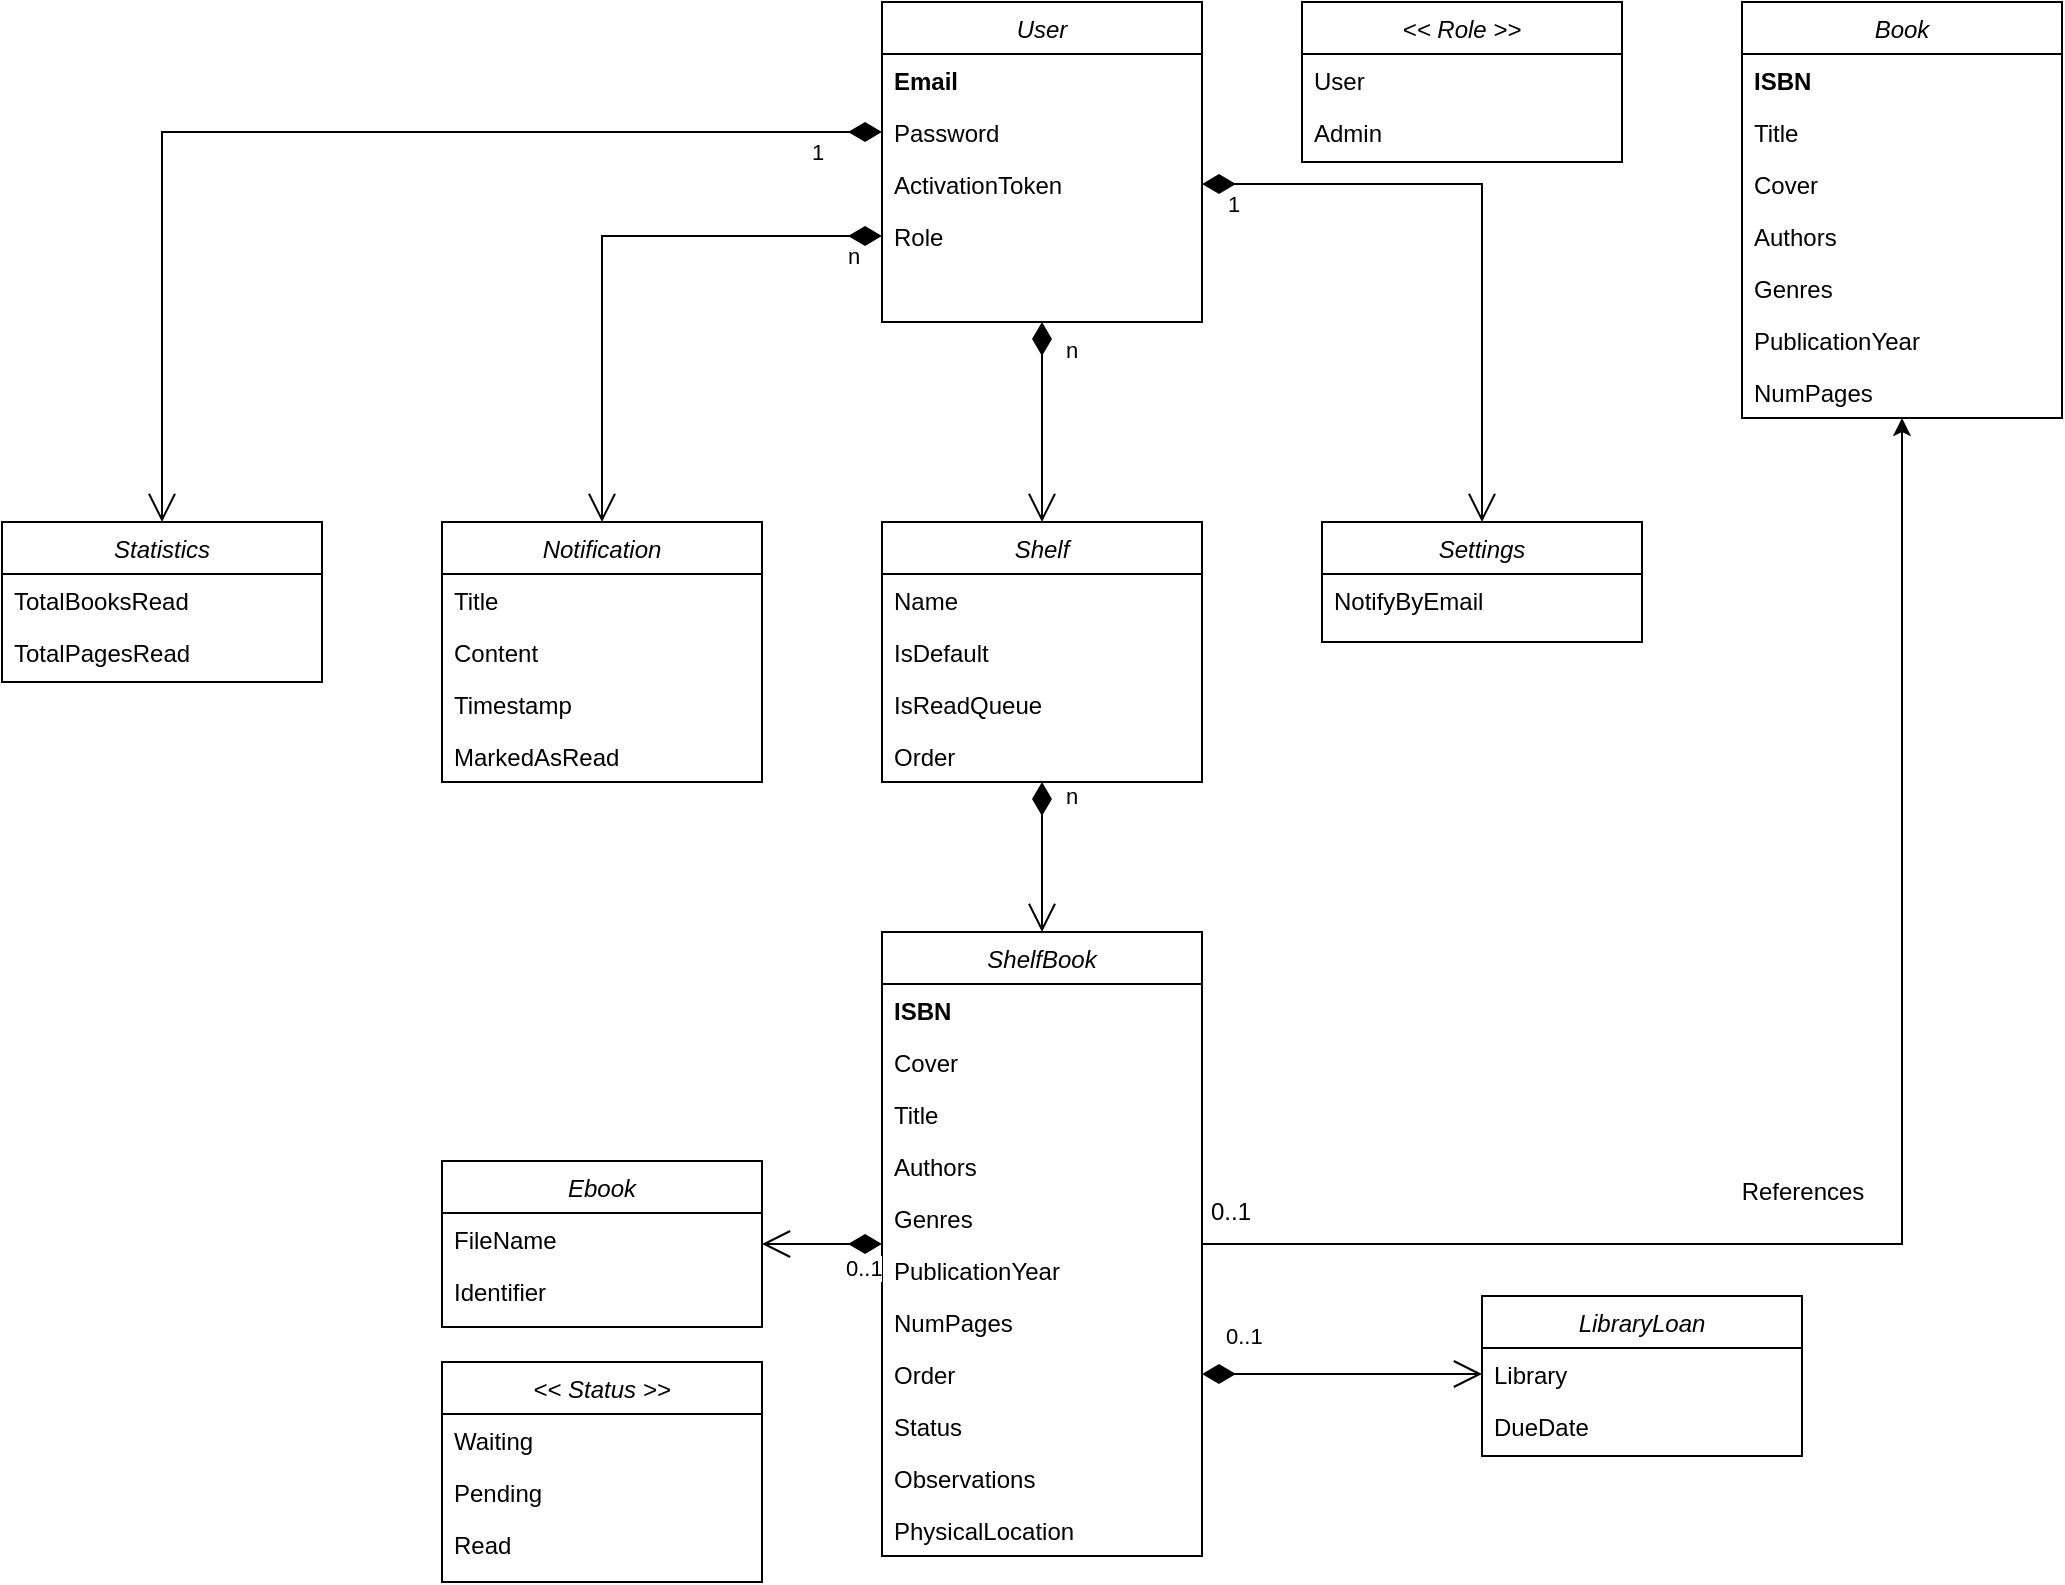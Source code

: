 <mxfile version="26.1.1">
  <diagram id="C5RBs43oDa-KdzZeNtuy" name="Page-1">
    <mxGraphModel dx="1925" dy="988" grid="1" gridSize="10" guides="1" tooltips="1" connect="1" arrows="1" fold="1" page="1" pageScale="1" pageWidth="827" pageHeight="1169" math="0" shadow="0">
      <root>
        <mxCell id="WIyWlLk6GJQsqaUBKTNV-0" />
        <mxCell id="WIyWlLk6GJQsqaUBKTNV-1" parent="WIyWlLk6GJQsqaUBKTNV-0" />
        <mxCell id="zkfFHV4jXpPFQw0GAbJ--0" value="User" style="swimlane;fontStyle=2;align=center;verticalAlign=top;childLayout=stackLayout;horizontal=1;startSize=26;horizontalStack=0;resizeParent=1;resizeLast=0;collapsible=1;marginBottom=0;rounded=0;shadow=0;strokeWidth=1;" parent="WIyWlLk6GJQsqaUBKTNV-1" vertex="1">
          <mxGeometry x="220" y="120" width="160" height="160" as="geometry">
            <mxRectangle x="230" y="140" width="160" height="26" as="alternateBounds" />
          </mxGeometry>
        </mxCell>
        <mxCell id="zkfFHV4jXpPFQw0GAbJ--2" value="Email&#xa;" style="text;align=left;verticalAlign=top;spacingLeft=4;spacingRight=4;overflow=hidden;rotatable=0;points=[[0,0.5],[1,0.5]];portConstraint=eastwest;rounded=0;shadow=0;html=0;fontStyle=1" parent="zkfFHV4jXpPFQw0GAbJ--0" vertex="1">
          <mxGeometry y="26" width="160" height="26" as="geometry" />
        </mxCell>
        <mxCell id="158k99-mn_NRFARhIfpG-0" value="Password" style="text;align=left;verticalAlign=top;spacingLeft=4;spacingRight=4;overflow=hidden;rotatable=0;points=[[0,0.5],[1,0.5]];portConstraint=eastwest;rounded=0;shadow=0;html=0;" vertex="1" parent="zkfFHV4jXpPFQw0GAbJ--0">
          <mxGeometry y="52" width="160" height="26" as="geometry" />
        </mxCell>
        <mxCell id="158k99-mn_NRFARhIfpG-1" value="ActivationToken" style="text;align=left;verticalAlign=top;spacingLeft=4;spacingRight=4;overflow=hidden;rotatable=0;points=[[0,0.5],[1,0.5]];portConstraint=eastwest;rounded=0;shadow=0;html=0;" vertex="1" parent="zkfFHV4jXpPFQw0GAbJ--0">
          <mxGeometry y="78" width="160" height="26" as="geometry" />
        </mxCell>
        <mxCell id="158k99-mn_NRFARhIfpG-2" value="Role" style="text;align=left;verticalAlign=top;spacingLeft=4;spacingRight=4;overflow=hidden;rotatable=0;points=[[0,0.5],[1,0.5]];portConstraint=eastwest;rounded=0;shadow=0;html=0;" vertex="1" parent="zkfFHV4jXpPFQw0GAbJ--0">
          <mxGeometry y="104" width="160" height="26" as="geometry" />
        </mxCell>
        <mxCell id="158k99-mn_NRFARhIfpG-14" style="edgeStyle=orthogonalEdgeStyle;rounded=0;orthogonalLoop=1;jettySize=auto;html=1;exitX=1;exitY=0.5;exitDx=0;exitDy=0;entryX=0.5;entryY=1;entryDx=0;entryDy=0;" edge="1" parent="WIyWlLk6GJQsqaUBKTNV-1" source="ZjupRXWUcynCpgV508zc-5" target="ZjupRXWUcynCpgV508zc-8">
          <mxGeometry relative="1" as="geometry" />
        </mxCell>
        <mxCell id="ZjupRXWUcynCpgV508zc-5" value="ShelfBook" style="swimlane;fontStyle=2;align=center;verticalAlign=top;childLayout=stackLayout;horizontal=1;startSize=26;horizontalStack=0;resizeParent=1;resizeLast=0;collapsible=1;marginBottom=0;rounded=0;shadow=0;strokeWidth=1;" parent="WIyWlLk6GJQsqaUBKTNV-1" vertex="1">
          <mxGeometry x="220" y="585" width="160" height="312" as="geometry">
            <mxRectangle x="230" y="140" width="160" height="26" as="alternateBounds" />
          </mxGeometry>
        </mxCell>
        <mxCell id="158k99-mn_NRFARhIfpG-43" value="ISBN" style="text;align=left;verticalAlign=top;spacingLeft=4;spacingRight=4;overflow=hidden;rotatable=0;points=[[0,0.5],[1,0.5]];portConstraint=eastwest;fontStyle=1" vertex="1" parent="ZjupRXWUcynCpgV508zc-5">
          <mxGeometry y="26" width="160" height="26" as="geometry" />
        </mxCell>
        <mxCell id="158k99-mn_NRFARhIfpG-45" value="Cover" style="text;align=left;verticalAlign=top;spacingLeft=4;spacingRight=4;overflow=hidden;rotatable=0;points=[[0,0.5],[1,0.5]];portConstraint=eastwest;" vertex="1" parent="ZjupRXWUcynCpgV508zc-5">
          <mxGeometry y="52" width="160" height="26" as="geometry" />
        </mxCell>
        <mxCell id="158k99-mn_NRFARhIfpG-44" value="Title" style="text;align=left;verticalAlign=top;spacingLeft=4;spacingRight=4;overflow=hidden;rotatable=0;points=[[0,0.5],[1,0.5]];portConstraint=eastwest;" vertex="1" parent="ZjupRXWUcynCpgV508zc-5">
          <mxGeometry y="78" width="160" height="26" as="geometry" />
        </mxCell>
        <mxCell id="158k99-mn_NRFARhIfpG-46" value="Authors" style="text;align=left;verticalAlign=top;spacingLeft=4;spacingRight=4;overflow=hidden;rotatable=0;points=[[0,0.5],[1,0.5]];portConstraint=eastwest;" vertex="1" parent="ZjupRXWUcynCpgV508zc-5">
          <mxGeometry y="104" width="160" height="26" as="geometry" />
        </mxCell>
        <mxCell id="158k99-mn_NRFARhIfpG-47" value="Genres" style="text;align=left;verticalAlign=top;spacingLeft=4;spacingRight=4;overflow=hidden;rotatable=0;points=[[0,0.5],[1,0.5]];portConstraint=eastwest;" vertex="1" parent="ZjupRXWUcynCpgV508zc-5">
          <mxGeometry y="130" width="160" height="26" as="geometry" />
        </mxCell>
        <mxCell id="158k99-mn_NRFARhIfpG-48" value="PublicationYear" style="text;align=left;verticalAlign=top;spacingLeft=4;spacingRight=4;overflow=hidden;rotatable=0;points=[[0,0.5],[1,0.5]];portConstraint=eastwest;" vertex="1" parent="ZjupRXWUcynCpgV508zc-5">
          <mxGeometry y="156" width="160" height="26" as="geometry" />
        </mxCell>
        <mxCell id="158k99-mn_NRFARhIfpG-49" value="NumPages" style="text;align=left;verticalAlign=top;spacingLeft=4;spacingRight=4;overflow=hidden;rotatable=0;points=[[0,0.5],[1,0.5]];portConstraint=eastwest;" vertex="1" parent="ZjupRXWUcynCpgV508zc-5">
          <mxGeometry y="182" width="160" height="26" as="geometry" />
        </mxCell>
        <mxCell id="158k99-mn_NRFARhIfpG-70" value="Order" style="text;align=left;verticalAlign=top;spacingLeft=4;spacingRight=4;overflow=hidden;rotatable=0;points=[[0,0.5],[1,0.5]];portConstraint=eastwest;" vertex="1" parent="ZjupRXWUcynCpgV508zc-5">
          <mxGeometry y="208" width="160" height="26" as="geometry" />
        </mxCell>
        <mxCell id="158k99-mn_NRFARhIfpG-60" value="Status" style="text;align=left;verticalAlign=top;spacingLeft=4;spacingRight=4;overflow=hidden;rotatable=0;points=[[0,0.5],[1,0.5]];portConstraint=eastwest;" vertex="1" parent="ZjupRXWUcynCpgV508zc-5">
          <mxGeometry y="234" width="160" height="26" as="geometry" />
        </mxCell>
        <mxCell id="158k99-mn_NRFARhIfpG-59" value="Observations" style="text;align=left;verticalAlign=top;spacingLeft=4;spacingRight=4;overflow=hidden;rotatable=0;points=[[0,0.5],[1,0.5]];portConstraint=eastwest;" vertex="1" parent="ZjupRXWUcynCpgV508zc-5">
          <mxGeometry y="260" width="160" height="26" as="geometry" />
        </mxCell>
        <mxCell id="158k99-mn_NRFARhIfpG-55" value="PhysicalLocation" style="text;align=left;verticalAlign=top;spacingLeft=4;spacingRight=4;overflow=hidden;rotatable=0;points=[[0,0.5],[1,0.5]];portConstraint=eastwest;" vertex="1" parent="ZjupRXWUcynCpgV508zc-5">
          <mxGeometry y="286" width="160" height="26" as="geometry" />
        </mxCell>
        <mxCell id="ZjupRXWUcynCpgV508zc-8" value="Book" style="swimlane;fontStyle=2;align=center;verticalAlign=top;childLayout=stackLayout;horizontal=1;startSize=26;horizontalStack=0;resizeParent=1;resizeLast=0;collapsible=1;marginBottom=0;rounded=0;shadow=0;strokeWidth=1;" parent="WIyWlLk6GJQsqaUBKTNV-1" vertex="1">
          <mxGeometry x="650" y="120" width="160" height="208" as="geometry">
            <mxRectangle x="230" y="140" width="160" height="26" as="alternateBounds" />
          </mxGeometry>
        </mxCell>
        <mxCell id="ZjupRXWUcynCpgV508zc-9" value="ISBN" style="text;align=left;verticalAlign=top;spacingLeft=4;spacingRight=4;overflow=hidden;rotatable=0;points=[[0,0.5],[1,0.5]];portConstraint=eastwest;fontStyle=1" parent="ZjupRXWUcynCpgV508zc-8" vertex="1">
          <mxGeometry y="26" width="160" height="26" as="geometry" />
        </mxCell>
        <mxCell id="158k99-mn_NRFARhIfpG-29" value="Title" style="text;align=left;verticalAlign=top;spacingLeft=4;spacingRight=4;overflow=hidden;rotatable=0;points=[[0,0.5],[1,0.5]];portConstraint=eastwest;" vertex="1" parent="ZjupRXWUcynCpgV508zc-8">
          <mxGeometry y="52" width="160" height="26" as="geometry" />
        </mxCell>
        <mxCell id="158k99-mn_NRFARhIfpG-30" value="Cover" style="text;align=left;verticalAlign=top;spacingLeft=4;spacingRight=4;overflow=hidden;rotatable=0;points=[[0,0.5],[1,0.5]];portConstraint=eastwest;" vertex="1" parent="ZjupRXWUcynCpgV508zc-8">
          <mxGeometry y="78" width="160" height="26" as="geometry" />
        </mxCell>
        <mxCell id="158k99-mn_NRFARhIfpG-31" value="Authors" style="text;align=left;verticalAlign=top;spacingLeft=4;spacingRight=4;overflow=hidden;rotatable=0;points=[[0,0.5],[1,0.5]];portConstraint=eastwest;" vertex="1" parent="ZjupRXWUcynCpgV508zc-8">
          <mxGeometry y="104" width="160" height="26" as="geometry" />
        </mxCell>
        <mxCell id="158k99-mn_NRFARhIfpG-32" value="Genres" style="text;align=left;verticalAlign=top;spacingLeft=4;spacingRight=4;overflow=hidden;rotatable=0;points=[[0,0.5],[1,0.5]];portConstraint=eastwest;" vertex="1" parent="ZjupRXWUcynCpgV508zc-8">
          <mxGeometry y="130" width="160" height="26" as="geometry" />
        </mxCell>
        <mxCell id="158k99-mn_NRFARhIfpG-33" value="PublicationYear" style="text;align=left;verticalAlign=top;spacingLeft=4;spacingRight=4;overflow=hidden;rotatable=0;points=[[0,0.5],[1,0.5]];portConstraint=eastwest;" vertex="1" parent="ZjupRXWUcynCpgV508zc-8">
          <mxGeometry y="156" width="160" height="26" as="geometry" />
        </mxCell>
        <mxCell id="158k99-mn_NRFARhIfpG-36" value="NumPages" style="text;align=left;verticalAlign=top;spacingLeft=4;spacingRight=4;overflow=hidden;rotatable=0;points=[[0,0.5],[1,0.5]];portConstraint=eastwest;" vertex="1" parent="ZjupRXWUcynCpgV508zc-8">
          <mxGeometry y="182" width="160" height="26" as="geometry" />
        </mxCell>
        <mxCell id="ZjupRXWUcynCpgV508zc-1" value="Shelf" style="swimlane;fontStyle=2;align=center;verticalAlign=top;childLayout=stackLayout;horizontal=1;startSize=26;horizontalStack=0;resizeParent=1;resizeLast=0;collapsible=1;marginBottom=0;rounded=0;shadow=0;strokeWidth=1;" parent="WIyWlLk6GJQsqaUBKTNV-1" vertex="1">
          <mxGeometry x="220" y="380" width="160" height="130" as="geometry">
            <mxRectangle x="230" y="140" width="160" height="26" as="alternateBounds" />
          </mxGeometry>
        </mxCell>
        <mxCell id="ZjupRXWUcynCpgV508zc-2" value="Name" style="text;align=left;verticalAlign=top;spacingLeft=4;spacingRight=4;overflow=hidden;rotatable=0;points=[[0,0.5],[1,0.5]];portConstraint=eastwest;" parent="ZjupRXWUcynCpgV508zc-1" vertex="1">
          <mxGeometry y="26" width="160" height="26" as="geometry" />
        </mxCell>
        <mxCell id="158k99-mn_NRFARhIfpG-39" value="IsDefault" style="text;align=left;verticalAlign=top;spacingLeft=4;spacingRight=4;overflow=hidden;rotatable=0;points=[[0,0.5],[1,0.5]];portConstraint=eastwest;" vertex="1" parent="ZjupRXWUcynCpgV508zc-1">
          <mxGeometry y="52" width="160" height="26" as="geometry" />
        </mxCell>
        <mxCell id="158k99-mn_NRFARhIfpG-80" value="IsReadQueue" style="text;align=left;verticalAlign=top;spacingLeft=4;spacingRight=4;overflow=hidden;rotatable=0;points=[[0,0.5],[1,0.5]];portConstraint=eastwest;" vertex="1" parent="ZjupRXWUcynCpgV508zc-1">
          <mxGeometry y="78" width="160" height="26" as="geometry" />
        </mxCell>
        <mxCell id="158k99-mn_NRFARhIfpG-41" value="Order" style="text;align=left;verticalAlign=top;spacingLeft=4;spacingRight=4;overflow=hidden;rotatable=0;points=[[0,0.5],[1,0.5]];portConstraint=eastwest;" vertex="1" parent="ZjupRXWUcynCpgV508zc-1">
          <mxGeometry y="104" width="160" height="26" as="geometry" />
        </mxCell>
        <mxCell id="158k99-mn_NRFARhIfpG-10" value="n" style="endArrow=open;html=1;endSize=12;startArrow=diamondThin;startSize=14;startFill=1;edgeStyle=orthogonalEdgeStyle;align=left;verticalAlign=bottom;rounded=0;exitX=0.5;exitY=1;exitDx=0;exitDy=0;entryX=0.5;entryY=0;entryDx=0;entryDy=0;" edge="1" parent="WIyWlLk6GJQsqaUBKTNV-1" source="zkfFHV4jXpPFQw0GAbJ--0" target="ZjupRXWUcynCpgV508zc-1">
          <mxGeometry x="-0.538" y="10" relative="1" as="geometry">
            <mxPoint x="330" y="630" as="sourcePoint" />
            <mxPoint x="490" y="630" as="targetPoint" />
            <mxPoint as="offset" />
          </mxGeometry>
        </mxCell>
        <mxCell id="158k99-mn_NRFARhIfpG-11" value="n" style="endArrow=open;html=1;endSize=12;startArrow=diamondThin;startSize=14;startFill=1;edgeStyle=orthogonalEdgeStyle;align=left;verticalAlign=bottom;rounded=0;exitX=0.5;exitY=1;exitDx=0;exitDy=0;entryX=0.5;entryY=0;entryDx=0;entryDy=0;" edge="1" parent="WIyWlLk6GJQsqaUBKTNV-1" source="ZjupRXWUcynCpgV508zc-1" target="ZjupRXWUcynCpgV508zc-5">
          <mxGeometry x="-0.579" y="10" relative="1" as="geometry">
            <mxPoint x="310" y="290" as="sourcePoint" />
            <mxPoint x="310" y="390" as="targetPoint" />
            <mxPoint as="offset" />
          </mxGeometry>
        </mxCell>
        <mxCell id="158k99-mn_NRFARhIfpG-12" value="Ebook" style="swimlane;fontStyle=2;align=center;verticalAlign=top;childLayout=stackLayout;horizontal=1;startSize=26;horizontalStack=0;resizeParent=1;resizeLast=0;collapsible=1;marginBottom=0;rounded=0;shadow=0;strokeWidth=1;" vertex="1" parent="WIyWlLk6GJQsqaUBKTNV-1">
          <mxGeometry y="699.5" width="160" height="83" as="geometry">
            <mxRectangle x="230" y="140" width="160" height="26" as="alternateBounds" />
          </mxGeometry>
        </mxCell>
        <mxCell id="158k99-mn_NRFARhIfpG-68" value="FileName" style="text;align=left;verticalAlign=top;spacingLeft=4;spacingRight=4;overflow=hidden;rotatable=0;points=[[0,0.5],[1,0.5]];portConstraint=eastwest;" vertex="1" parent="158k99-mn_NRFARhIfpG-12">
          <mxGeometry y="26" width="160" height="26" as="geometry" />
        </mxCell>
        <mxCell id="158k99-mn_NRFARhIfpG-69" value="Identifier" style="text;align=left;verticalAlign=top;spacingLeft=4;spacingRight=4;overflow=hidden;rotatable=0;points=[[0,0.5],[1,0.5]];portConstraint=eastwest;" vertex="1" parent="158k99-mn_NRFARhIfpG-12">
          <mxGeometry y="52" width="160" height="26" as="geometry" />
        </mxCell>
        <mxCell id="158k99-mn_NRFARhIfpG-13" value="0..1" style="endArrow=open;html=1;endSize=12;startArrow=diamondThin;startSize=14;startFill=1;edgeStyle=orthogonalEdgeStyle;align=left;verticalAlign=bottom;rounded=0;exitX=0;exitY=0.5;exitDx=0;exitDy=0;entryX=1;entryY=0.5;entryDx=0;entryDy=0;" edge="1" parent="WIyWlLk6GJQsqaUBKTNV-1" source="ZjupRXWUcynCpgV508zc-5" target="158k99-mn_NRFARhIfpG-12">
          <mxGeometry x="-0.333" y="21" relative="1" as="geometry">
            <mxPoint x="310" y="500" as="sourcePoint" />
            <mxPoint x="310" y="595" as="targetPoint" />
            <mxPoint as="offset" />
          </mxGeometry>
        </mxCell>
        <mxCell id="158k99-mn_NRFARhIfpG-19" value="Notification" style="swimlane;fontStyle=2;align=center;verticalAlign=top;childLayout=stackLayout;horizontal=1;startSize=26;horizontalStack=0;resizeParent=1;resizeLast=0;collapsible=1;marginBottom=0;rounded=0;shadow=0;strokeWidth=1;" vertex="1" parent="WIyWlLk6GJQsqaUBKTNV-1">
          <mxGeometry y="380" width="160" height="130" as="geometry">
            <mxRectangle x="230" y="140" width="160" height="26" as="alternateBounds" />
          </mxGeometry>
        </mxCell>
        <mxCell id="158k99-mn_NRFARhIfpG-71" value="Title" style="text;align=left;verticalAlign=top;spacingLeft=4;spacingRight=4;overflow=hidden;rotatable=0;points=[[0,0.5],[1,0.5]];portConstraint=eastwest;" vertex="1" parent="158k99-mn_NRFARhIfpG-19">
          <mxGeometry y="26" width="160" height="26" as="geometry" />
        </mxCell>
        <mxCell id="158k99-mn_NRFARhIfpG-72" value="Content" style="text;align=left;verticalAlign=top;spacingLeft=4;spacingRight=4;overflow=hidden;rotatable=0;points=[[0,0.5],[1,0.5]];portConstraint=eastwest;" vertex="1" parent="158k99-mn_NRFARhIfpG-19">
          <mxGeometry y="52" width="160" height="26" as="geometry" />
        </mxCell>
        <mxCell id="158k99-mn_NRFARhIfpG-73" value="Timestamp" style="text;align=left;verticalAlign=top;spacingLeft=4;spacingRight=4;overflow=hidden;rotatable=0;points=[[0,0.5],[1,0.5]];portConstraint=eastwest;" vertex="1" parent="158k99-mn_NRFARhIfpG-19">
          <mxGeometry y="78" width="160" height="26" as="geometry" />
        </mxCell>
        <mxCell id="158k99-mn_NRFARhIfpG-75" value="MarkedAsRead" style="text;align=left;verticalAlign=top;spacingLeft=4;spacingRight=4;overflow=hidden;rotatable=0;points=[[0,0.5],[1,0.5]];portConstraint=eastwest;" vertex="1" parent="158k99-mn_NRFARhIfpG-19">
          <mxGeometry y="104" width="160" height="26" as="geometry" />
        </mxCell>
        <mxCell id="158k99-mn_NRFARhIfpG-20" value="n" style="endArrow=open;html=1;endSize=12;startArrow=diamondThin;startSize=14;startFill=1;edgeStyle=orthogonalEdgeStyle;align=left;verticalAlign=bottom;rounded=0;exitX=0;exitY=0.5;exitDx=0;exitDy=0;entryX=0.5;entryY=0;entryDx=0;entryDy=0;" edge="1" parent="WIyWlLk6GJQsqaUBKTNV-1" source="158k99-mn_NRFARhIfpG-2" target="158k99-mn_NRFARhIfpG-19">
          <mxGeometry x="-0.866" y="19" relative="1" as="geometry">
            <mxPoint x="310" y="290" as="sourcePoint" />
            <mxPoint x="310" y="390" as="targetPoint" />
            <mxPoint as="offset" />
          </mxGeometry>
        </mxCell>
        <mxCell id="158k99-mn_NRFARhIfpG-21" value="Settings" style="swimlane;fontStyle=2;align=center;verticalAlign=top;childLayout=stackLayout;horizontal=1;startSize=26;horizontalStack=0;resizeParent=1;resizeLast=0;collapsible=1;marginBottom=0;rounded=0;shadow=0;strokeWidth=1;" vertex="1" parent="WIyWlLk6GJQsqaUBKTNV-1">
          <mxGeometry x="440" y="380" width="160" height="60" as="geometry">
            <mxRectangle x="230" y="140" width="160" height="26" as="alternateBounds" />
          </mxGeometry>
        </mxCell>
        <mxCell id="158k99-mn_NRFARhIfpG-74" value="NotifyByEmail" style="text;align=left;verticalAlign=top;spacingLeft=4;spacingRight=4;overflow=hidden;rotatable=0;points=[[0,0.5],[1,0.5]];portConstraint=eastwest;" vertex="1" parent="158k99-mn_NRFARhIfpG-21">
          <mxGeometry y="26" width="160" height="26" as="geometry" />
        </mxCell>
        <mxCell id="158k99-mn_NRFARhIfpG-22" value="1" style="endArrow=open;html=1;endSize=12;startArrow=diamondThin;startSize=14;startFill=1;edgeStyle=orthogonalEdgeStyle;align=left;verticalAlign=bottom;rounded=0;exitX=1;exitY=0.5;exitDx=0;exitDy=0;entryX=0.5;entryY=0;entryDx=0;entryDy=0;" edge="1" parent="WIyWlLk6GJQsqaUBKTNV-1" source="158k99-mn_NRFARhIfpG-1" target="158k99-mn_NRFARhIfpG-21">
          <mxGeometry x="-0.933" y="-19" relative="1" as="geometry">
            <mxPoint x="230" y="210" as="sourcePoint" />
            <mxPoint x="100" y="390" as="targetPoint" />
            <mxPoint as="offset" />
          </mxGeometry>
        </mxCell>
        <mxCell id="158k99-mn_NRFARhIfpG-26" value="0..1" style="text;html=1;align=center;verticalAlign=middle;resizable=0;points=[];autosize=1;strokeColor=none;fillColor=none;" vertex="1" parent="WIyWlLk6GJQsqaUBKTNV-1">
          <mxGeometry x="374" y="710" width="40" height="30" as="geometry" />
        </mxCell>
        <mxCell id="158k99-mn_NRFARhIfpG-28" value="References" style="text;html=1;align=center;verticalAlign=middle;resizable=0;points=[];autosize=1;strokeColor=none;fillColor=none;" vertex="1" parent="WIyWlLk6GJQsqaUBKTNV-1">
          <mxGeometry x="640" y="699.5" width="80" height="30" as="geometry" />
        </mxCell>
        <mxCell id="158k99-mn_NRFARhIfpG-34" value="Statistics" style="swimlane;fontStyle=2;align=center;verticalAlign=top;childLayout=stackLayout;horizontal=1;startSize=26;horizontalStack=0;resizeParent=1;resizeLast=0;collapsible=1;marginBottom=0;rounded=0;shadow=0;strokeWidth=1;" vertex="1" parent="WIyWlLk6GJQsqaUBKTNV-1">
          <mxGeometry x="-220" y="380" width="160" height="80" as="geometry">
            <mxRectangle x="230" y="140" width="160" height="26" as="alternateBounds" />
          </mxGeometry>
        </mxCell>
        <mxCell id="158k99-mn_NRFARhIfpG-61" value="TotalBooksRead" style="text;align=left;verticalAlign=top;spacingLeft=4;spacingRight=4;overflow=hidden;rotatable=0;points=[[0,0.5],[1,0.5]];portConstraint=eastwest;" vertex="1" parent="158k99-mn_NRFARhIfpG-34">
          <mxGeometry y="26" width="160" height="26" as="geometry" />
        </mxCell>
        <mxCell id="158k99-mn_NRFARhIfpG-62" value="TotalPagesRead" style="text;align=left;verticalAlign=top;spacingLeft=4;spacingRight=4;overflow=hidden;rotatable=0;points=[[0,0.5],[1,0.5]];portConstraint=eastwest;" vertex="1" parent="158k99-mn_NRFARhIfpG-34">
          <mxGeometry y="52" width="160" height="26" as="geometry" />
        </mxCell>
        <mxCell id="158k99-mn_NRFARhIfpG-35" value="1" style="endArrow=open;html=1;endSize=12;startArrow=diamondThin;startSize=14;startFill=1;edgeStyle=orthogonalEdgeStyle;align=left;verticalAlign=bottom;rounded=0;exitX=0;exitY=0.5;exitDx=0;exitDy=0;entryX=0.5;entryY=0;entryDx=0;entryDy=0;" edge="1" parent="WIyWlLk6GJQsqaUBKTNV-1" source="158k99-mn_NRFARhIfpG-0" target="158k99-mn_NRFARhIfpG-34">
          <mxGeometry x="-0.866" y="19" relative="1" as="geometry">
            <mxPoint x="230" y="221" as="sourcePoint" />
            <mxPoint x="90" y="390" as="targetPoint" />
            <mxPoint as="offset" />
          </mxGeometry>
        </mxCell>
        <mxCell id="158k99-mn_NRFARhIfpG-50" value="LibraryLoan" style="swimlane;fontStyle=2;align=center;verticalAlign=top;childLayout=stackLayout;horizontal=1;startSize=26;horizontalStack=0;resizeParent=1;resizeLast=0;collapsible=1;marginBottom=0;rounded=0;shadow=0;strokeWidth=1;" vertex="1" parent="WIyWlLk6GJQsqaUBKTNV-1">
          <mxGeometry x="520" y="767" width="160" height="80" as="geometry">
            <mxRectangle x="230" y="140" width="160" height="26" as="alternateBounds" />
          </mxGeometry>
        </mxCell>
        <mxCell id="158k99-mn_NRFARhIfpG-56" value="Library" style="text;align=left;verticalAlign=top;spacingLeft=4;spacingRight=4;overflow=hidden;rotatable=0;points=[[0,0.5],[1,0.5]];portConstraint=eastwest;" vertex="1" parent="158k99-mn_NRFARhIfpG-50">
          <mxGeometry y="26" width="160" height="26" as="geometry" />
        </mxCell>
        <mxCell id="158k99-mn_NRFARhIfpG-57" value="DueDate" style="text;align=left;verticalAlign=top;spacingLeft=4;spacingRight=4;overflow=hidden;rotatable=0;points=[[0,0.5],[1,0.5]];portConstraint=eastwest;" vertex="1" parent="158k99-mn_NRFARhIfpG-50">
          <mxGeometry y="52" width="160" height="26" as="geometry" />
        </mxCell>
        <mxCell id="158k99-mn_NRFARhIfpG-58" value="0..1" style="endArrow=open;html=1;endSize=12;startArrow=diamondThin;startSize=14;startFill=1;edgeStyle=orthogonalEdgeStyle;align=left;verticalAlign=bottom;rounded=0;exitX=1;exitY=0.5;exitDx=0;exitDy=0;entryX=0;entryY=0.5;entryDx=0;entryDy=0;" edge="1" parent="WIyWlLk6GJQsqaUBKTNV-1" source="158k99-mn_NRFARhIfpG-70" target="158k99-mn_NRFARhIfpG-56">
          <mxGeometry x="-0.858" y="10" relative="1" as="geometry">
            <mxPoint x="230" y="712" as="sourcePoint" />
            <mxPoint x="170" y="712" as="targetPoint" />
            <mxPoint as="offset" />
          </mxGeometry>
        </mxCell>
        <mxCell id="158k99-mn_NRFARhIfpG-64" value="&lt;&lt; Status &gt;&gt;" style="swimlane;fontStyle=2;align=center;verticalAlign=top;childLayout=stackLayout;horizontal=1;startSize=26;horizontalStack=0;resizeParent=1;resizeLast=0;collapsible=1;marginBottom=0;rounded=0;shadow=0;strokeWidth=1;" vertex="1" parent="WIyWlLk6GJQsqaUBKTNV-1">
          <mxGeometry y="800" width="160" height="110" as="geometry">
            <mxRectangle x="230" y="140" width="160" height="26" as="alternateBounds" />
          </mxGeometry>
        </mxCell>
        <mxCell id="158k99-mn_NRFARhIfpG-65" value="Waiting" style="text;align=left;verticalAlign=top;spacingLeft=4;spacingRight=4;overflow=hidden;rotatable=0;points=[[0,0.5],[1,0.5]];portConstraint=eastwest;" vertex="1" parent="158k99-mn_NRFARhIfpG-64">
          <mxGeometry y="26" width="160" height="26" as="geometry" />
        </mxCell>
        <mxCell id="158k99-mn_NRFARhIfpG-67" value="Pending" style="text;align=left;verticalAlign=top;spacingLeft=4;spacingRight=4;overflow=hidden;rotatable=0;points=[[0,0.5],[1,0.5]];portConstraint=eastwest;" vertex="1" parent="158k99-mn_NRFARhIfpG-64">
          <mxGeometry y="52" width="160" height="26" as="geometry" />
        </mxCell>
        <mxCell id="158k99-mn_NRFARhIfpG-66" value="Read" style="text;align=left;verticalAlign=top;spacingLeft=4;spacingRight=4;overflow=hidden;rotatable=0;points=[[0,0.5],[1,0.5]];portConstraint=eastwest;" vertex="1" parent="158k99-mn_NRFARhIfpG-64">
          <mxGeometry y="78" width="160" height="26" as="geometry" />
        </mxCell>
        <mxCell id="158k99-mn_NRFARhIfpG-76" value="&lt;&lt; Role &gt;&gt;" style="swimlane;fontStyle=2;align=center;verticalAlign=top;childLayout=stackLayout;horizontal=1;startSize=26;horizontalStack=0;resizeParent=1;resizeLast=0;collapsible=1;marginBottom=0;rounded=0;shadow=0;strokeWidth=1;" vertex="1" parent="WIyWlLk6GJQsqaUBKTNV-1">
          <mxGeometry x="430" y="120" width="160" height="80" as="geometry">
            <mxRectangle x="230" y="140" width="160" height="26" as="alternateBounds" />
          </mxGeometry>
        </mxCell>
        <mxCell id="158k99-mn_NRFARhIfpG-77" value="User" style="text;align=left;verticalAlign=top;spacingLeft=4;spacingRight=4;overflow=hidden;rotatable=0;points=[[0,0.5],[1,0.5]];portConstraint=eastwest;" vertex="1" parent="158k99-mn_NRFARhIfpG-76">
          <mxGeometry y="26" width="160" height="26" as="geometry" />
        </mxCell>
        <mxCell id="158k99-mn_NRFARhIfpG-78" value="Admin" style="text;align=left;verticalAlign=top;spacingLeft=4;spacingRight=4;overflow=hidden;rotatable=0;points=[[0,0.5],[1,0.5]];portConstraint=eastwest;" vertex="1" parent="158k99-mn_NRFARhIfpG-76">
          <mxGeometry y="52" width="160" height="26" as="geometry" />
        </mxCell>
      </root>
    </mxGraphModel>
  </diagram>
</mxfile>
